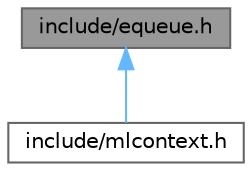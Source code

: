 digraph "include/equeue.h"
{
 // LATEX_PDF_SIZE
  bgcolor="transparent";
  edge [fontname=Helvetica,fontsize=10,labelfontname=Helvetica,labelfontsize=10];
  node [fontname=Helvetica,fontsize=10,shape=box,height=0.2,width=0.4];
  Node1 [id="Node000001",label="include/equeue.h",height=0.2,width=0.4,color="gray40", fillcolor="grey60", style="filled", fontcolor="black",tooltip="Header per la coda degli eventi."];
  Node1 -> Node2 [id="edge1_Node000001_Node000002",dir="back",color="steelblue1",style="solid",tooltip=" "];
  Node2 [id="Node000002",label="include/mlcontext.h",height=0.2,width=0.4,color="grey40", fillcolor="white", style="filled",URL="$mlcontext_8h.html",tooltip="Header per il contesto del main loop."];
}
